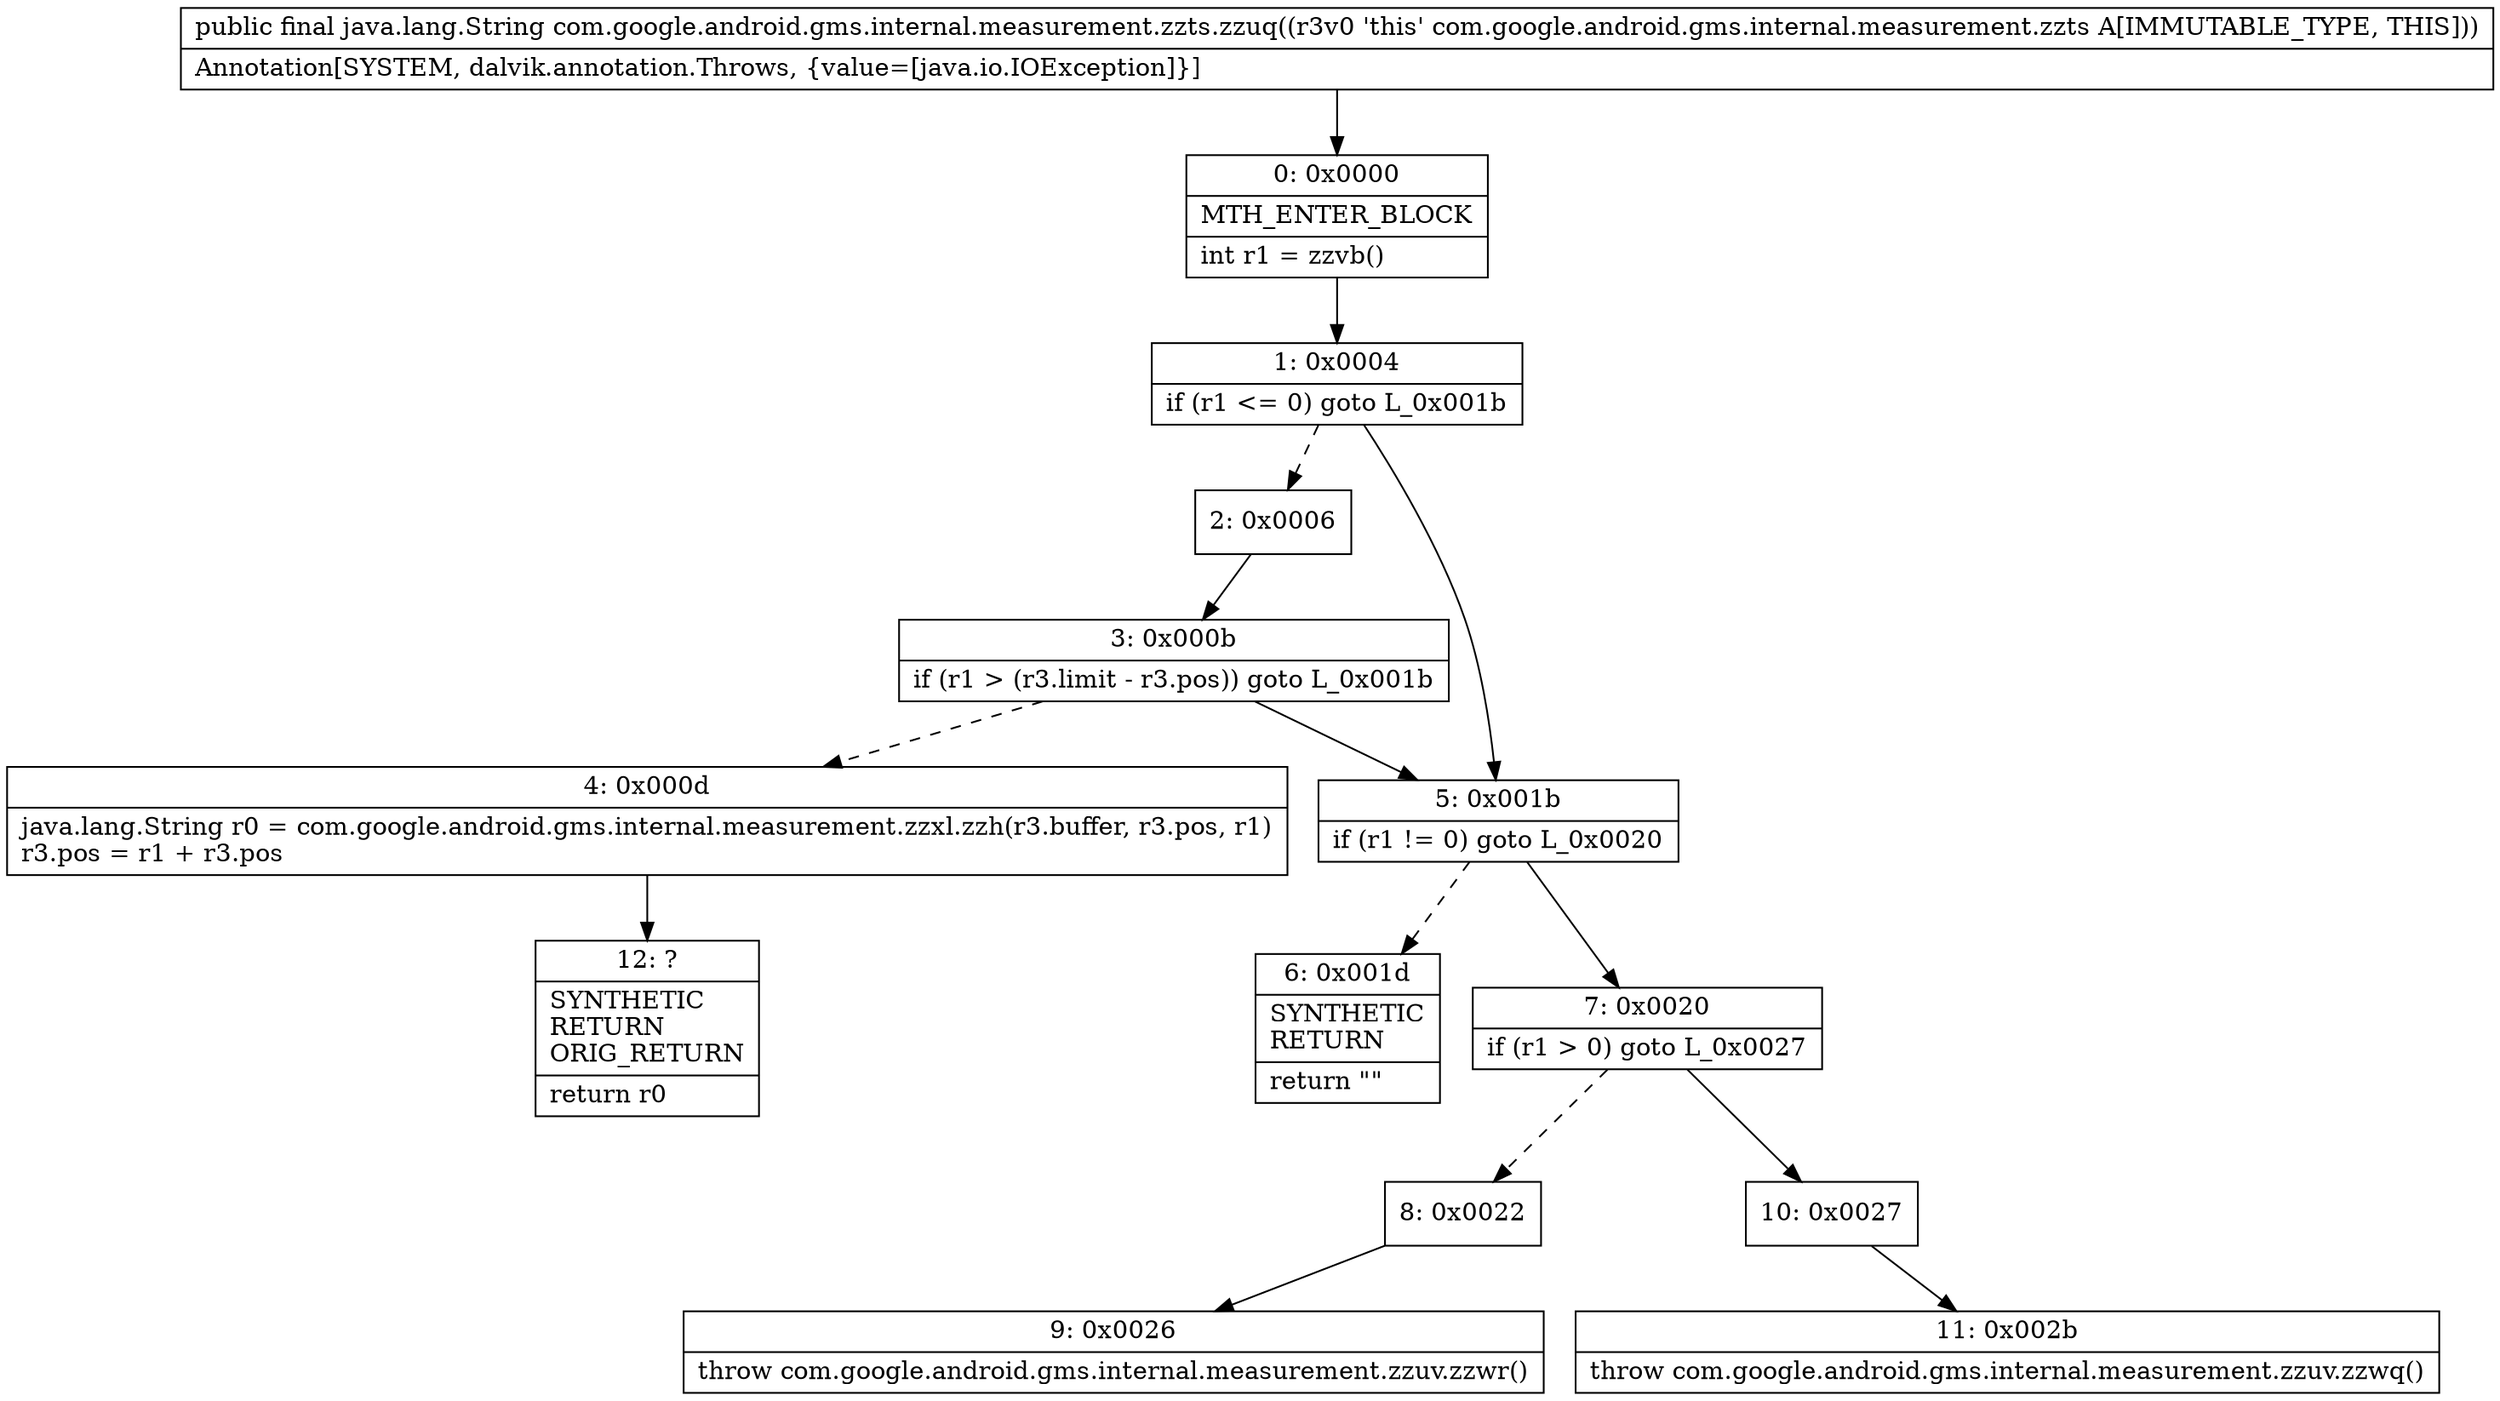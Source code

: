 digraph "CFG forcom.google.android.gms.internal.measurement.zzts.zzuq()Ljava\/lang\/String;" {
Node_0 [shape=record,label="{0\:\ 0x0000|MTH_ENTER_BLOCK\l|int r1 = zzvb()\l}"];
Node_1 [shape=record,label="{1\:\ 0x0004|if (r1 \<= 0) goto L_0x001b\l}"];
Node_2 [shape=record,label="{2\:\ 0x0006}"];
Node_3 [shape=record,label="{3\:\ 0x000b|if (r1 \> (r3.limit \- r3.pos)) goto L_0x001b\l}"];
Node_4 [shape=record,label="{4\:\ 0x000d|java.lang.String r0 = com.google.android.gms.internal.measurement.zzxl.zzh(r3.buffer, r3.pos, r1)\lr3.pos = r1 + r3.pos\l}"];
Node_5 [shape=record,label="{5\:\ 0x001b|if (r1 != 0) goto L_0x0020\l}"];
Node_6 [shape=record,label="{6\:\ 0x001d|SYNTHETIC\lRETURN\l|return \"\"\l}"];
Node_7 [shape=record,label="{7\:\ 0x0020|if (r1 \> 0) goto L_0x0027\l}"];
Node_8 [shape=record,label="{8\:\ 0x0022}"];
Node_9 [shape=record,label="{9\:\ 0x0026|throw com.google.android.gms.internal.measurement.zzuv.zzwr()\l}"];
Node_10 [shape=record,label="{10\:\ 0x0027}"];
Node_11 [shape=record,label="{11\:\ 0x002b|throw com.google.android.gms.internal.measurement.zzuv.zzwq()\l}"];
Node_12 [shape=record,label="{12\:\ ?|SYNTHETIC\lRETURN\lORIG_RETURN\l|return r0\l}"];
MethodNode[shape=record,label="{public final java.lang.String com.google.android.gms.internal.measurement.zzts.zzuq((r3v0 'this' com.google.android.gms.internal.measurement.zzts A[IMMUTABLE_TYPE, THIS]))  | Annotation[SYSTEM, dalvik.annotation.Throws, \{value=[java.io.IOException]\}]\l}"];
MethodNode -> Node_0;
Node_0 -> Node_1;
Node_1 -> Node_2[style=dashed];
Node_1 -> Node_5;
Node_2 -> Node_3;
Node_3 -> Node_4[style=dashed];
Node_3 -> Node_5;
Node_4 -> Node_12;
Node_5 -> Node_6[style=dashed];
Node_5 -> Node_7;
Node_7 -> Node_8[style=dashed];
Node_7 -> Node_10;
Node_8 -> Node_9;
Node_10 -> Node_11;
}


